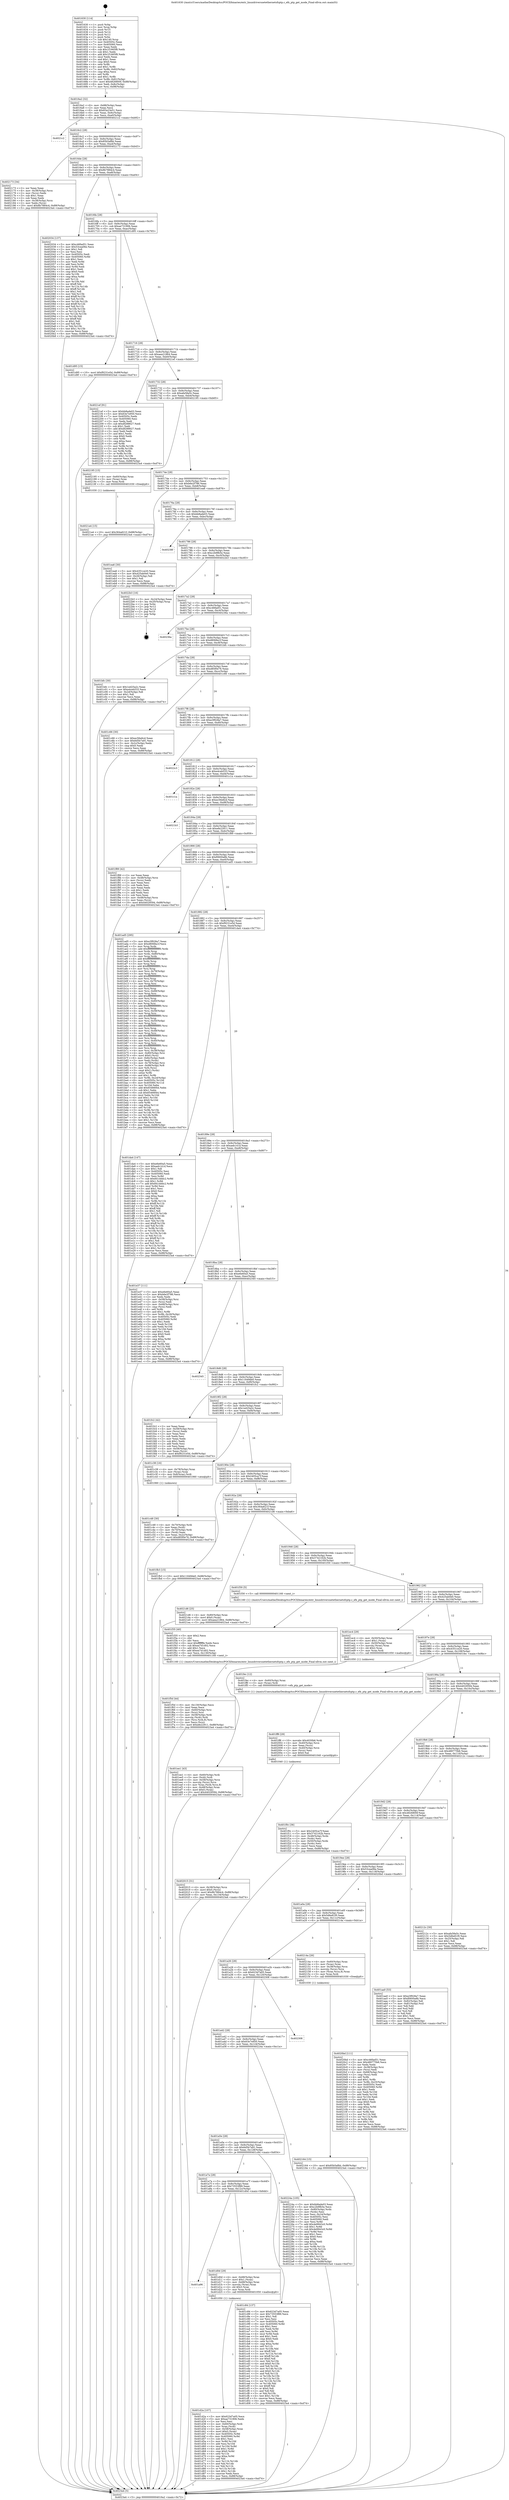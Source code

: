 digraph "0x401630" {
  label = "0x401630 (/mnt/c/Users/mathe/Desktop/tcc/POCII/binaries/extr_linuxdriversnetethernetsfcptp.c_efx_ptp_get_mode_Final-ollvm.out::main(0))"
  labelloc = "t"
  node[shape=record]

  Entry [label="",width=0.3,height=0.3,shape=circle,fillcolor=black,style=filled]
  "0x4016a2" [label="{
     0x4016a2 [32]\l
     | [instrs]\l
     &nbsp;&nbsp;0x4016a2 \<+6\>: mov -0x88(%rbp),%eax\l
     &nbsp;&nbsp;0x4016a8 \<+2\>: mov %eax,%ecx\l
     &nbsp;&nbsp;0x4016aa \<+6\>: sub $0x83a23e51,%ecx\l
     &nbsp;&nbsp;0x4016b0 \<+6\>: mov %eax,-0x9c(%rbp)\l
     &nbsp;&nbsp;0x4016b6 \<+6\>: mov %ecx,-0xa0(%rbp)\l
     &nbsp;&nbsp;0x4016bc \<+6\>: je 00000000004021c2 \<main+0xb92\>\l
  }"]
  "0x4021c2" [label="{
     0x4021c2\l
  }", style=dashed]
  "0x4016c2" [label="{
     0x4016c2 [28]\l
     | [instrs]\l
     &nbsp;&nbsp;0x4016c2 \<+5\>: jmp 00000000004016c7 \<main+0x97\>\l
     &nbsp;&nbsp;0x4016c7 \<+6\>: mov -0x9c(%rbp),%eax\l
     &nbsp;&nbsp;0x4016cd \<+5\>: sub $0x85b5afbb,%eax\l
     &nbsp;&nbsp;0x4016d2 \<+6\>: mov %eax,-0xa4(%rbp)\l
     &nbsp;&nbsp;0x4016d8 \<+6\>: je 0000000000402173 \<main+0xb43\>\l
  }"]
  Exit [label="",width=0.3,height=0.3,shape=circle,fillcolor=black,style=filled,peripheries=2]
  "0x402173" [label="{
     0x402173 [34]\l
     | [instrs]\l
     &nbsp;&nbsp;0x402173 \<+2\>: xor %eax,%eax\l
     &nbsp;&nbsp;0x402175 \<+4\>: mov -0x38(%rbp),%rcx\l
     &nbsp;&nbsp;0x402179 \<+2\>: mov (%rcx),%edx\l
     &nbsp;&nbsp;0x40217b \<+3\>: sub $0x1,%eax\l
     &nbsp;&nbsp;0x40217e \<+2\>: sub %eax,%edx\l
     &nbsp;&nbsp;0x402180 \<+4\>: mov -0x38(%rbp),%rcx\l
     &nbsp;&nbsp;0x402184 \<+2\>: mov %edx,(%rcx)\l
     &nbsp;&nbsp;0x402186 \<+10\>: movl $0x8b7884c4,-0x88(%rbp)\l
     &nbsp;&nbsp;0x402190 \<+5\>: jmp 00000000004023a4 \<main+0xd74\>\l
  }"]
  "0x4016de" [label="{
     0x4016de [28]\l
     | [instrs]\l
     &nbsp;&nbsp;0x4016de \<+5\>: jmp 00000000004016e3 \<main+0xb3\>\l
     &nbsp;&nbsp;0x4016e3 \<+6\>: mov -0x9c(%rbp),%eax\l
     &nbsp;&nbsp;0x4016e9 \<+5\>: sub $0x8b7884c4,%eax\l
     &nbsp;&nbsp;0x4016ee \<+6\>: mov %eax,-0xa8(%rbp)\l
     &nbsp;&nbsp;0x4016f4 \<+6\>: je 0000000000402034 \<main+0xa04\>\l
  }"]
  "0x4021a4" [label="{
     0x4021a4 [15]\l
     | [instrs]\l
     &nbsp;&nbsp;0x4021a4 \<+10\>: movl $0x364a621f,-0x88(%rbp)\l
     &nbsp;&nbsp;0x4021ae \<+5\>: jmp 00000000004023a4 \<main+0xd74\>\l
  }"]
  "0x402034" [label="{
     0x402034 [137]\l
     | [instrs]\l
     &nbsp;&nbsp;0x402034 \<+5\>: mov $0xc46fad51,%eax\l
     &nbsp;&nbsp;0x402039 \<+5\>: mov $0x53cea06e,%ecx\l
     &nbsp;&nbsp;0x40203e \<+2\>: mov $0x1,%dl\l
     &nbsp;&nbsp;0x402040 \<+2\>: xor %esi,%esi\l
     &nbsp;&nbsp;0x402042 \<+7\>: mov 0x40505c,%edi\l
     &nbsp;&nbsp;0x402049 \<+8\>: mov 0x405060,%r8d\l
     &nbsp;&nbsp;0x402051 \<+3\>: sub $0x1,%esi\l
     &nbsp;&nbsp;0x402054 \<+3\>: mov %edi,%r9d\l
     &nbsp;&nbsp;0x402057 \<+3\>: add %esi,%r9d\l
     &nbsp;&nbsp;0x40205a \<+4\>: imul %r9d,%edi\l
     &nbsp;&nbsp;0x40205e \<+3\>: and $0x1,%edi\l
     &nbsp;&nbsp;0x402061 \<+3\>: cmp $0x0,%edi\l
     &nbsp;&nbsp;0x402064 \<+4\>: sete %r10b\l
     &nbsp;&nbsp;0x402068 \<+4\>: cmp $0xa,%r8d\l
     &nbsp;&nbsp;0x40206c \<+4\>: setl %r11b\l
     &nbsp;&nbsp;0x402070 \<+3\>: mov %r10b,%bl\l
     &nbsp;&nbsp;0x402073 \<+3\>: xor $0xff,%bl\l
     &nbsp;&nbsp;0x402076 \<+3\>: mov %r11b,%r14b\l
     &nbsp;&nbsp;0x402079 \<+4\>: xor $0xff,%r14b\l
     &nbsp;&nbsp;0x40207d \<+3\>: xor $0x1,%dl\l
     &nbsp;&nbsp;0x402080 \<+3\>: mov %bl,%r15b\l
     &nbsp;&nbsp;0x402083 \<+4\>: and $0xff,%r15b\l
     &nbsp;&nbsp;0x402087 \<+3\>: and %dl,%r10b\l
     &nbsp;&nbsp;0x40208a \<+3\>: mov %r14b,%r12b\l
     &nbsp;&nbsp;0x40208d \<+4\>: and $0xff,%r12b\l
     &nbsp;&nbsp;0x402091 \<+3\>: and %dl,%r11b\l
     &nbsp;&nbsp;0x402094 \<+3\>: or %r10b,%r15b\l
     &nbsp;&nbsp;0x402097 \<+3\>: or %r11b,%r12b\l
     &nbsp;&nbsp;0x40209a \<+3\>: xor %r12b,%r15b\l
     &nbsp;&nbsp;0x40209d \<+3\>: or %r14b,%bl\l
     &nbsp;&nbsp;0x4020a0 \<+3\>: xor $0xff,%bl\l
     &nbsp;&nbsp;0x4020a3 \<+3\>: or $0x1,%dl\l
     &nbsp;&nbsp;0x4020a6 \<+2\>: and %dl,%bl\l
     &nbsp;&nbsp;0x4020a8 \<+3\>: or %bl,%r15b\l
     &nbsp;&nbsp;0x4020ab \<+4\>: test $0x1,%r15b\l
     &nbsp;&nbsp;0x4020af \<+3\>: cmovne %ecx,%eax\l
     &nbsp;&nbsp;0x4020b2 \<+6\>: mov %eax,-0x88(%rbp)\l
     &nbsp;&nbsp;0x4020b8 \<+5\>: jmp 00000000004023a4 \<main+0xd74\>\l
  }"]
  "0x4016fa" [label="{
     0x4016fa [28]\l
     | [instrs]\l
     &nbsp;&nbsp;0x4016fa \<+5\>: jmp 00000000004016ff \<main+0xcf\>\l
     &nbsp;&nbsp;0x4016ff \<+6\>: mov -0x9c(%rbp),%eax\l
     &nbsp;&nbsp;0x401705 \<+5\>: sub $0xae731906,%eax\l
     &nbsp;&nbsp;0x40170a \<+6\>: mov %eax,-0xac(%rbp)\l
     &nbsp;&nbsp;0x401710 \<+6\>: je 0000000000401d95 \<main+0x765\>\l
  }"]
  "0x402164" [label="{
     0x402164 [15]\l
     | [instrs]\l
     &nbsp;&nbsp;0x402164 \<+10\>: movl $0x85b5afbb,-0x88(%rbp)\l
     &nbsp;&nbsp;0x40216e \<+5\>: jmp 00000000004023a4 \<main+0xd74\>\l
  }"]
  "0x401d95" [label="{
     0x401d95 [15]\l
     | [instrs]\l
     &nbsp;&nbsp;0x401d95 \<+10\>: movl $0xf9231e5d,-0x88(%rbp)\l
     &nbsp;&nbsp;0x401d9f \<+5\>: jmp 00000000004023a4 \<main+0xd74\>\l
  }"]
  "0x401716" [label="{
     0x401716 [28]\l
     | [instrs]\l
     &nbsp;&nbsp;0x401716 \<+5\>: jmp 000000000040171b \<main+0xeb\>\l
     &nbsp;&nbsp;0x40171b \<+6\>: mov -0x9c(%rbp),%eax\l
     &nbsp;&nbsp;0x401721 \<+5\>: sub $0xaea21864,%eax\l
     &nbsp;&nbsp;0x401726 \<+6\>: mov %eax,-0xb0(%rbp)\l
     &nbsp;&nbsp;0x40172c \<+6\>: je 00000000004021ef \<main+0xbbf\>\l
  }"]
  "0x402015" [label="{
     0x402015 [31]\l
     | [instrs]\l
     &nbsp;&nbsp;0x402015 \<+4\>: mov -0x38(%rbp),%rcx\l
     &nbsp;&nbsp;0x402019 \<+6\>: movl $0x0,(%rcx)\l
     &nbsp;&nbsp;0x40201f \<+10\>: movl $0x8b7884c4,-0x88(%rbp)\l
     &nbsp;&nbsp;0x402029 \<+6\>: mov %eax,-0x134(%rbp)\l
     &nbsp;&nbsp;0x40202f \<+5\>: jmp 00000000004023a4 \<main+0xd74\>\l
  }"]
  "0x4021ef" [label="{
     0x4021ef [91]\l
     | [instrs]\l
     &nbsp;&nbsp;0x4021ef \<+5\>: mov $0xbb8ade03,%eax\l
     &nbsp;&nbsp;0x4021f4 \<+5\>: mov $0x63e7e950,%ecx\l
     &nbsp;&nbsp;0x4021f9 \<+7\>: mov 0x40505c,%edx\l
     &nbsp;&nbsp;0x402200 \<+7\>: mov 0x405060,%esi\l
     &nbsp;&nbsp;0x402207 \<+2\>: mov %edx,%edi\l
     &nbsp;&nbsp;0x402209 \<+6\>: sub $0xdf288627,%edi\l
     &nbsp;&nbsp;0x40220f \<+3\>: sub $0x1,%edi\l
     &nbsp;&nbsp;0x402212 \<+6\>: add $0xdf288627,%edi\l
     &nbsp;&nbsp;0x402218 \<+3\>: imul %edi,%edx\l
     &nbsp;&nbsp;0x40221b \<+3\>: and $0x1,%edx\l
     &nbsp;&nbsp;0x40221e \<+3\>: cmp $0x0,%edx\l
     &nbsp;&nbsp;0x402221 \<+4\>: sete %r8b\l
     &nbsp;&nbsp;0x402225 \<+3\>: cmp $0xa,%esi\l
     &nbsp;&nbsp;0x402228 \<+4\>: setl %r9b\l
     &nbsp;&nbsp;0x40222c \<+3\>: mov %r8b,%r10b\l
     &nbsp;&nbsp;0x40222f \<+3\>: and %r9b,%r10b\l
     &nbsp;&nbsp;0x402232 \<+3\>: xor %r9b,%r8b\l
     &nbsp;&nbsp;0x402235 \<+3\>: or %r8b,%r10b\l
     &nbsp;&nbsp;0x402238 \<+4\>: test $0x1,%r10b\l
     &nbsp;&nbsp;0x40223c \<+3\>: cmovne %ecx,%eax\l
     &nbsp;&nbsp;0x40223f \<+6\>: mov %eax,-0x88(%rbp)\l
     &nbsp;&nbsp;0x402245 \<+5\>: jmp 00000000004023a4 \<main+0xd74\>\l
  }"]
  "0x401732" [label="{
     0x401732 [28]\l
     | [instrs]\l
     &nbsp;&nbsp;0x401732 \<+5\>: jmp 0000000000401737 \<main+0x107\>\l
     &nbsp;&nbsp;0x401737 \<+6\>: mov -0x9c(%rbp),%eax\l
     &nbsp;&nbsp;0x40173d \<+5\>: sub $0xafa58a5c,%eax\l
     &nbsp;&nbsp;0x401742 \<+6\>: mov %eax,-0xb4(%rbp)\l
     &nbsp;&nbsp;0x401748 \<+6\>: je 0000000000402195 \<main+0xb65\>\l
  }"]
  "0x401ff8" [label="{
     0x401ff8 [29]\l
     | [instrs]\l
     &nbsp;&nbsp;0x401ff8 \<+10\>: movabs $0x4030b6,%rdi\l
     &nbsp;&nbsp;0x402002 \<+4\>: mov -0x40(%rbp),%rcx\l
     &nbsp;&nbsp;0x402006 \<+2\>: mov %eax,(%rcx)\l
     &nbsp;&nbsp;0x402008 \<+4\>: mov -0x40(%rbp),%rcx\l
     &nbsp;&nbsp;0x40200c \<+2\>: mov (%rcx),%esi\l
     &nbsp;&nbsp;0x40200e \<+2\>: mov $0x0,%al\l
     &nbsp;&nbsp;0x402010 \<+5\>: call 0000000000401040 \<printf@plt\>\l
     | [calls]\l
     &nbsp;&nbsp;0x401040 \{1\} (unknown)\l
  }"]
  "0x402195" [label="{
     0x402195 [15]\l
     | [instrs]\l
     &nbsp;&nbsp;0x402195 \<+4\>: mov -0x60(%rbp),%rax\l
     &nbsp;&nbsp;0x402199 \<+3\>: mov (%rax),%rax\l
     &nbsp;&nbsp;0x40219c \<+3\>: mov %rax,%rdi\l
     &nbsp;&nbsp;0x40219f \<+5\>: call 0000000000401030 \<free@plt\>\l
     | [calls]\l
     &nbsp;&nbsp;0x401030 \{1\} (unknown)\l
  }"]
  "0x40174e" [label="{
     0x40174e [28]\l
     | [instrs]\l
     &nbsp;&nbsp;0x40174e \<+5\>: jmp 0000000000401753 \<main+0x123\>\l
     &nbsp;&nbsp;0x401753 \<+6\>: mov -0x9c(%rbp),%eax\l
     &nbsp;&nbsp;0x401759 \<+5\>: sub $0xb6e2f786,%eax\l
     &nbsp;&nbsp;0x40175e \<+6\>: mov %eax,-0xb8(%rbp)\l
     &nbsp;&nbsp;0x401764 \<+6\>: je 0000000000401ea6 \<main+0x876\>\l
  }"]
  "0x401f5d" [label="{
     0x401f5d [44]\l
     | [instrs]\l
     &nbsp;&nbsp;0x401f5d \<+6\>: mov -0x130(%rbp),%ecx\l
     &nbsp;&nbsp;0x401f63 \<+3\>: imul %eax,%ecx\l
     &nbsp;&nbsp;0x401f66 \<+4\>: mov -0x60(%rbp),%rsi\l
     &nbsp;&nbsp;0x401f6a \<+3\>: mov (%rsi),%rsi\l
     &nbsp;&nbsp;0x401f6d \<+4\>: mov -0x58(%rbp),%rdi\l
     &nbsp;&nbsp;0x401f71 \<+3\>: movslq (%rdi),%rdi\l
     &nbsp;&nbsp;0x401f74 \<+4\>: mov (%rsi,%rdi,8),%rsi\l
     &nbsp;&nbsp;0x401f78 \<+2\>: mov %ecx,(%rsi)\l
     &nbsp;&nbsp;0x401f7a \<+10\>: movl $0xefe22911,-0x88(%rbp)\l
     &nbsp;&nbsp;0x401f84 \<+5\>: jmp 00000000004023a4 \<main+0xd74\>\l
  }"]
  "0x401ea6" [label="{
     0x401ea6 [30]\l
     | [instrs]\l
     &nbsp;&nbsp;0x401ea6 \<+5\>: mov $0x4351ce20,%eax\l
     &nbsp;&nbsp;0x401eab \<+5\>: mov $0x425ab0e0,%ecx\l
     &nbsp;&nbsp;0x401eb0 \<+3\>: mov -0x26(%rbp),%dl\l
     &nbsp;&nbsp;0x401eb3 \<+3\>: test $0x1,%dl\l
     &nbsp;&nbsp;0x401eb6 \<+3\>: cmovne %ecx,%eax\l
     &nbsp;&nbsp;0x401eb9 \<+6\>: mov %eax,-0x88(%rbp)\l
     &nbsp;&nbsp;0x401ebf \<+5\>: jmp 00000000004023a4 \<main+0xd74\>\l
  }"]
  "0x40176a" [label="{
     0x40176a [28]\l
     | [instrs]\l
     &nbsp;&nbsp;0x40176a \<+5\>: jmp 000000000040176f \<main+0x13f\>\l
     &nbsp;&nbsp;0x40176f \<+6\>: mov -0x9c(%rbp),%eax\l
     &nbsp;&nbsp;0x401775 \<+5\>: sub $0xbb8ade03,%eax\l
     &nbsp;&nbsp;0x40177a \<+6\>: mov %eax,-0xbc(%rbp)\l
     &nbsp;&nbsp;0x401780 \<+6\>: je 000000000040238f \<main+0xd5f\>\l
  }"]
  "0x401f35" [label="{
     0x401f35 [40]\l
     | [instrs]\l
     &nbsp;&nbsp;0x401f35 \<+5\>: mov $0x2,%ecx\l
     &nbsp;&nbsp;0x401f3a \<+1\>: cltd\l
     &nbsp;&nbsp;0x401f3b \<+2\>: idiv %ecx\l
     &nbsp;&nbsp;0x401f3d \<+6\>: imul $0xfffffffe,%edx,%ecx\l
     &nbsp;&nbsp;0x401f43 \<+6\>: sub $0xea7d1d02,%ecx\l
     &nbsp;&nbsp;0x401f49 \<+3\>: add $0x1,%ecx\l
     &nbsp;&nbsp;0x401f4c \<+6\>: add $0xea7d1d02,%ecx\l
     &nbsp;&nbsp;0x401f52 \<+6\>: mov %ecx,-0x130(%rbp)\l
     &nbsp;&nbsp;0x401f58 \<+5\>: call 0000000000401160 \<next_i\>\l
     | [calls]\l
     &nbsp;&nbsp;0x401160 \{1\} (/mnt/c/Users/mathe/Desktop/tcc/POCII/binaries/extr_linuxdriversnetethernetsfcptp.c_efx_ptp_get_mode_Final-ollvm.out::next_i)\l
  }"]
  "0x40238f" [label="{
     0x40238f\l
  }", style=dashed]
  "0x401786" [label="{
     0x401786 [28]\l
     | [instrs]\l
     &nbsp;&nbsp;0x401786 \<+5\>: jmp 000000000040178b \<main+0x15b\>\l
     &nbsp;&nbsp;0x40178b \<+6\>: mov -0x9c(%rbp),%eax\l
     &nbsp;&nbsp;0x401791 \<+5\>: sub $0xc2b9fb5e,%eax\l
     &nbsp;&nbsp;0x401796 \<+6\>: mov %eax,-0xc0(%rbp)\l
     &nbsp;&nbsp;0x40179c \<+6\>: je 00000000004022b3 \<main+0xc83\>\l
  }"]
  "0x401ee1" [label="{
     0x401ee1 [43]\l
     | [instrs]\l
     &nbsp;&nbsp;0x401ee1 \<+4\>: mov -0x60(%rbp),%rdi\l
     &nbsp;&nbsp;0x401ee5 \<+3\>: mov (%rdi),%rdi\l
     &nbsp;&nbsp;0x401ee8 \<+4\>: mov -0x58(%rbp),%rcx\l
     &nbsp;&nbsp;0x401eec \<+3\>: movslq (%rcx),%rcx\l
     &nbsp;&nbsp;0x401eef \<+4\>: mov %rax,(%rdi,%rcx,8)\l
     &nbsp;&nbsp;0x401ef3 \<+4\>: mov -0x48(%rbp),%rax\l
     &nbsp;&nbsp;0x401ef7 \<+6\>: movl $0x0,(%rax)\l
     &nbsp;&nbsp;0x401efd \<+10\>: movl $0x44029594,-0x88(%rbp)\l
     &nbsp;&nbsp;0x401f07 \<+5\>: jmp 00000000004023a4 \<main+0xd74\>\l
  }"]
  "0x4022b3" [label="{
     0x4022b3 [16]\l
     | [instrs]\l
     &nbsp;&nbsp;0x4022b3 \<+3\>: mov -0x24(%rbp),%eax\l
     &nbsp;&nbsp;0x4022b6 \<+4\>: lea -0x20(%rbp),%rsp\l
     &nbsp;&nbsp;0x4022ba \<+1\>: pop %rbx\l
     &nbsp;&nbsp;0x4022bb \<+2\>: pop %r12\l
     &nbsp;&nbsp;0x4022bd \<+2\>: pop %r14\l
     &nbsp;&nbsp;0x4022bf \<+2\>: pop %r15\l
     &nbsp;&nbsp;0x4022c1 \<+1\>: pop %rbp\l
     &nbsp;&nbsp;0x4022c2 \<+1\>: ret\l
  }"]
  "0x4017a2" [label="{
     0x4017a2 [28]\l
     | [instrs]\l
     &nbsp;&nbsp;0x4017a2 \<+5\>: jmp 00000000004017a7 \<main+0x177\>\l
     &nbsp;&nbsp;0x4017a7 \<+6\>: mov -0x9c(%rbp),%eax\l
     &nbsp;&nbsp;0x4017ad \<+5\>: sub $0xc46fad51,%eax\l
     &nbsp;&nbsp;0x4017b2 \<+6\>: mov %eax,-0xc4(%rbp)\l
     &nbsp;&nbsp;0x4017b8 \<+6\>: je 000000000040236a \<main+0xd3a\>\l
  }"]
  "0x401d2a" [label="{
     0x401d2a [107]\l
     | [instrs]\l
     &nbsp;&nbsp;0x401d2a \<+5\>: mov $0x623d7a05,%ecx\l
     &nbsp;&nbsp;0x401d2f \<+5\>: mov $0xae731906,%edx\l
     &nbsp;&nbsp;0x401d34 \<+2\>: xor %esi,%esi\l
     &nbsp;&nbsp;0x401d36 \<+4\>: mov -0x60(%rbp),%rdi\l
     &nbsp;&nbsp;0x401d3a \<+3\>: mov %rax,(%rdi)\l
     &nbsp;&nbsp;0x401d3d \<+4\>: mov -0x58(%rbp),%rax\l
     &nbsp;&nbsp;0x401d41 \<+6\>: movl $0x0,(%rax)\l
     &nbsp;&nbsp;0x401d47 \<+8\>: mov 0x40505c,%r8d\l
     &nbsp;&nbsp;0x401d4f \<+8\>: mov 0x405060,%r9d\l
     &nbsp;&nbsp;0x401d57 \<+3\>: sub $0x1,%esi\l
     &nbsp;&nbsp;0x401d5a \<+3\>: mov %r8d,%r10d\l
     &nbsp;&nbsp;0x401d5d \<+3\>: add %esi,%r10d\l
     &nbsp;&nbsp;0x401d60 \<+4\>: imul %r10d,%r8d\l
     &nbsp;&nbsp;0x401d64 \<+4\>: and $0x1,%r8d\l
     &nbsp;&nbsp;0x401d68 \<+4\>: cmp $0x0,%r8d\l
     &nbsp;&nbsp;0x401d6c \<+4\>: sete %r11b\l
     &nbsp;&nbsp;0x401d70 \<+4\>: cmp $0xa,%r9d\l
     &nbsp;&nbsp;0x401d74 \<+3\>: setl %bl\l
     &nbsp;&nbsp;0x401d77 \<+3\>: mov %r11b,%r14b\l
     &nbsp;&nbsp;0x401d7a \<+3\>: and %bl,%r14b\l
     &nbsp;&nbsp;0x401d7d \<+3\>: xor %bl,%r11b\l
     &nbsp;&nbsp;0x401d80 \<+3\>: or %r11b,%r14b\l
     &nbsp;&nbsp;0x401d83 \<+4\>: test $0x1,%r14b\l
     &nbsp;&nbsp;0x401d87 \<+3\>: cmovne %edx,%ecx\l
     &nbsp;&nbsp;0x401d8a \<+6\>: mov %ecx,-0x88(%rbp)\l
     &nbsp;&nbsp;0x401d90 \<+5\>: jmp 00000000004023a4 \<main+0xd74\>\l
  }"]
  "0x40236a" [label="{
     0x40236a\l
  }", style=dashed]
  "0x4017be" [label="{
     0x4017be [28]\l
     | [instrs]\l
     &nbsp;&nbsp;0x4017be \<+5\>: jmp 00000000004017c3 \<main+0x193\>\l
     &nbsp;&nbsp;0x4017c3 \<+6\>: mov -0x9c(%rbp),%eax\l
     &nbsp;&nbsp;0x4017c9 \<+5\>: sub $0xd8068a1f,%eax\l
     &nbsp;&nbsp;0x4017ce \<+6\>: mov %eax,-0xc8(%rbp)\l
     &nbsp;&nbsp;0x4017d4 \<+6\>: je 0000000000401bfc \<main+0x5cc\>\l
  }"]
  "0x401a96" [label="{
     0x401a96\l
  }", style=dashed]
  "0x401bfc" [label="{
     0x401bfc [30]\l
     | [instrs]\l
     &nbsp;&nbsp;0x401bfc \<+5\>: mov $0x1ed25a2c,%eax\l
     &nbsp;&nbsp;0x401c01 \<+5\>: mov $0xe4ceb533,%ecx\l
     &nbsp;&nbsp;0x401c06 \<+3\>: mov -0x2d(%rbp),%dl\l
     &nbsp;&nbsp;0x401c09 \<+3\>: test $0x1,%dl\l
     &nbsp;&nbsp;0x401c0c \<+3\>: cmovne %ecx,%eax\l
     &nbsp;&nbsp;0x401c0f \<+6\>: mov %eax,-0x88(%rbp)\l
     &nbsp;&nbsp;0x401c15 \<+5\>: jmp 00000000004023a4 \<main+0xd74\>\l
  }"]
  "0x4017da" [label="{
     0x4017da [28]\l
     | [instrs]\l
     &nbsp;&nbsp;0x4017da \<+5\>: jmp 00000000004017df \<main+0x1af\>\l
     &nbsp;&nbsp;0x4017df \<+6\>: mov -0x9c(%rbp),%eax\l
     &nbsp;&nbsp;0x4017e5 \<+5\>: sub $0xd85f0e76,%eax\l
     &nbsp;&nbsp;0x4017ea \<+6\>: mov %eax,-0xcc(%rbp)\l
     &nbsp;&nbsp;0x4017f0 \<+6\>: je 0000000000401c66 \<main+0x636\>\l
  }"]
  "0x401d0d" [label="{
     0x401d0d [29]\l
     | [instrs]\l
     &nbsp;&nbsp;0x401d0d \<+4\>: mov -0x68(%rbp),%rax\l
     &nbsp;&nbsp;0x401d11 \<+6\>: movl $0x1,(%rax)\l
     &nbsp;&nbsp;0x401d17 \<+4\>: mov -0x68(%rbp),%rax\l
     &nbsp;&nbsp;0x401d1b \<+3\>: movslq (%rax),%rax\l
     &nbsp;&nbsp;0x401d1e \<+4\>: shl $0x3,%rax\l
     &nbsp;&nbsp;0x401d22 \<+3\>: mov %rax,%rdi\l
     &nbsp;&nbsp;0x401d25 \<+5\>: call 0000000000401050 \<malloc@plt\>\l
     | [calls]\l
     &nbsp;&nbsp;0x401050 \{1\} (unknown)\l
  }"]
  "0x401c66" [label="{
     0x401c66 [30]\l
     | [instrs]\l
     &nbsp;&nbsp;0x401c66 \<+5\>: mov $0xec56e6cd,%eax\l
     &nbsp;&nbsp;0x401c6b \<+5\>: mov $0x6d5b7a91,%ecx\l
     &nbsp;&nbsp;0x401c70 \<+3\>: mov -0x2c(%rbp),%edx\l
     &nbsp;&nbsp;0x401c73 \<+3\>: cmp $0x0,%edx\l
     &nbsp;&nbsp;0x401c76 \<+3\>: cmove %ecx,%eax\l
     &nbsp;&nbsp;0x401c79 \<+6\>: mov %eax,-0x88(%rbp)\l
     &nbsp;&nbsp;0x401c7f \<+5\>: jmp 00000000004023a4 \<main+0xd74\>\l
  }"]
  "0x4017f6" [label="{
     0x4017f6 [28]\l
     | [instrs]\l
     &nbsp;&nbsp;0x4017f6 \<+5\>: jmp 00000000004017fb \<main+0x1cb\>\l
     &nbsp;&nbsp;0x4017fb \<+6\>: mov -0x9c(%rbp),%eax\l
     &nbsp;&nbsp;0x401801 \<+5\>: sub $0xe3f928a7,%eax\l
     &nbsp;&nbsp;0x401806 \<+6\>: mov %eax,-0xd0(%rbp)\l
     &nbsp;&nbsp;0x40180c \<+6\>: je 00000000004022c3 \<main+0xc93\>\l
  }"]
  "0x401a7a" [label="{
     0x401a7a [28]\l
     | [instrs]\l
     &nbsp;&nbsp;0x401a7a \<+5\>: jmp 0000000000401a7f \<main+0x44f\>\l
     &nbsp;&nbsp;0x401a7f \<+6\>: mov -0x9c(%rbp),%eax\l
     &nbsp;&nbsp;0x401a85 \<+5\>: sub $0x73553f89,%eax\l
     &nbsp;&nbsp;0x401a8a \<+6\>: mov %eax,-0x12c(%rbp)\l
     &nbsp;&nbsp;0x401a90 \<+6\>: je 0000000000401d0d \<main+0x6dd\>\l
  }"]
  "0x4022c3" [label="{
     0x4022c3\l
  }", style=dashed]
  "0x401812" [label="{
     0x401812 [28]\l
     | [instrs]\l
     &nbsp;&nbsp;0x401812 \<+5\>: jmp 0000000000401817 \<main+0x1e7\>\l
     &nbsp;&nbsp;0x401817 \<+6\>: mov -0x9c(%rbp),%eax\l
     &nbsp;&nbsp;0x40181d \<+5\>: sub $0xe4ceb533,%eax\l
     &nbsp;&nbsp;0x401822 \<+6\>: mov %eax,-0xd4(%rbp)\l
     &nbsp;&nbsp;0x401828 \<+6\>: je 0000000000401c1a \<main+0x5ea\>\l
  }"]
  "0x401c84" [label="{
     0x401c84 [137]\l
     | [instrs]\l
     &nbsp;&nbsp;0x401c84 \<+5\>: mov $0x623d7a05,%eax\l
     &nbsp;&nbsp;0x401c89 \<+5\>: mov $0x73553f89,%ecx\l
     &nbsp;&nbsp;0x401c8e \<+2\>: mov $0x1,%dl\l
     &nbsp;&nbsp;0x401c90 \<+2\>: xor %esi,%esi\l
     &nbsp;&nbsp;0x401c92 \<+7\>: mov 0x40505c,%edi\l
     &nbsp;&nbsp;0x401c99 \<+8\>: mov 0x405060,%r8d\l
     &nbsp;&nbsp;0x401ca1 \<+3\>: sub $0x1,%esi\l
     &nbsp;&nbsp;0x401ca4 \<+3\>: mov %edi,%r9d\l
     &nbsp;&nbsp;0x401ca7 \<+3\>: add %esi,%r9d\l
     &nbsp;&nbsp;0x401caa \<+4\>: imul %r9d,%edi\l
     &nbsp;&nbsp;0x401cae \<+3\>: and $0x1,%edi\l
     &nbsp;&nbsp;0x401cb1 \<+3\>: cmp $0x0,%edi\l
     &nbsp;&nbsp;0x401cb4 \<+4\>: sete %r10b\l
     &nbsp;&nbsp;0x401cb8 \<+4\>: cmp $0xa,%r8d\l
     &nbsp;&nbsp;0x401cbc \<+4\>: setl %r11b\l
     &nbsp;&nbsp;0x401cc0 \<+3\>: mov %r10b,%bl\l
     &nbsp;&nbsp;0x401cc3 \<+3\>: xor $0xff,%bl\l
     &nbsp;&nbsp;0x401cc6 \<+3\>: mov %r11b,%r14b\l
     &nbsp;&nbsp;0x401cc9 \<+4\>: xor $0xff,%r14b\l
     &nbsp;&nbsp;0x401ccd \<+3\>: xor $0x0,%dl\l
     &nbsp;&nbsp;0x401cd0 \<+3\>: mov %bl,%r15b\l
     &nbsp;&nbsp;0x401cd3 \<+4\>: and $0x0,%r15b\l
     &nbsp;&nbsp;0x401cd7 \<+3\>: and %dl,%r10b\l
     &nbsp;&nbsp;0x401cda \<+3\>: mov %r14b,%r12b\l
     &nbsp;&nbsp;0x401cdd \<+4\>: and $0x0,%r12b\l
     &nbsp;&nbsp;0x401ce1 \<+3\>: and %dl,%r11b\l
     &nbsp;&nbsp;0x401ce4 \<+3\>: or %r10b,%r15b\l
     &nbsp;&nbsp;0x401ce7 \<+3\>: or %r11b,%r12b\l
     &nbsp;&nbsp;0x401cea \<+3\>: xor %r12b,%r15b\l
     &nbsp;&nbsp;0x401ced \<+3\>: or %r14b,%bl\l
     &nbsp;&nbsp;0x401cf0 \<+3\>: xor $0xff,%bl\l
     &nbsp;&nbsp;0x401cf3 \<+3\>: or $0x0,%dl\l
     &nbsp;&nbsp;0x401cf6 \<+2\>: and %dl,%bl\l
     &nbsp;&nbsp;0x401cf8 \<+3\>: or %bl,%r15b\l
     &nbsp;&nbsp;0x401cfb \<+4\>: test $0x1,%r15b\l
     &nbsp;&nbsp;0x401cff \<+3\>: cmovne %ecx,%eax\l
     &nbsp;&nbsp;0x401d02 \<+6\>: mov %eax,-0x88(%rbp)\l
     &nbsp;&nbsp;0x401d08 \<+5\>: jmp 00000000004023a4 \<main+0xd74\>\l
  }"]
  "0x401c1a" [label="{
     0x401c1a\l
  }", style=dashed]
  "0x40182e" [label="{
     0x40182e [28]\l
     | [instrs]\l
     &nbsp;&nbsp;0x40182e \<+5\>: jmp 0000000000401833 \<main+0x203\>\l
     &nbsp;&nbsp;0x401833 \<+6\>: mov -0x9c(%rbp),%eax\l
     &nbsp;&nbsp;0x401839 \<+5\>: sub $0xec56e6cd,%eax\l
     &nbsp;&nbsp;0x40183e \<+6\>: mov %eax,-0xd8(%rbp)\l
     &nbsp;&nbsp;0x401844 \<+6\>: je 00000000004021b3 \<main+0xb83\>\l
  }"]
  "0x401a5e" [label="{
     0x401a5e [28]\l
     | [instrs]\l
     &nbsp;&nbsp;0x401a5e \<+5\>: jmp 0000000000401a63 \<main+0x433\>\l
     &nbsp;&nbsp;0x401a63 \<+6\>: mov -0x9c(%rbp),%eax\l
     &nbsp;&nbsp;0x401a69 \<+5\>: sub $0x6d5b7a91,%eax\l
     &nbsp;&nbsp;0x401a6e \<+6\>: mov %eax,-0x128(%rbp)\l
     &nbsp;&nbsp;0x401a74 \<+6\>: je 0000000000401c84 \<main+0x654\>\l
  }"]
  "0x4021b3" [label="{
     0x4021b3\l
  }", style=dashed]
  "0x40184a" [label="{
     0x40184a [28]\l
     | [instrs]\l
     &nbsp;&nbsp;0x40184a \<+5\>: jmp 000000000040184f \<main+0x21f\>\l
     &nbsp;&nbsp;0x40184f \<+6\>: mov -0x9c(%rbp),%eax\l
     &nbsp;&nbsp;0x401855 \<+5\>: sub $0xefe22911,%eax\l
     &nbsp;&nbsp;0x40185a \<+6\>: mov %eax,-0xdc(%rbp)\l
     &nbsp;&nbsp;0x401860 \<+6\>: je 0000000000401f89 \<main+0x959\>\l
  }"]
  "0x40224a" [label="{
     0x40224a [105]\l
     | [instrs]\l
     &nbsp;&nbsp;0x40224a \<+5\>: mov $0xbb8ade03,%eax\l
     &nbsp;&nbsp;0x40224f \<+5\>: mov $0xc2b9fb5e,%ecx\l
     &nbsp;&nbsp;0x402254 \<+4\>: mov -0x80(%rbp),%rdx\l
     &nbsp;&nbsp;0x402258 \<+2\>: mov (%rdx),%esi\l
     &nbsp;&nbsp;0x40225a \<+3\>: mov %esi,-0x24(%rbp)\l
     &nbsp;&nbsp;0x40225d \<+7\>: mov 0x40505c,%esi\l
     &nbsp;&nbsp;0x402264 \<+7\>: mov 0x405060,%edi\l
     &nbsp;&nbsp;0x40226b \<+3\>: mov %esi,%r8d\l
     &nbsp;&nbsp;0x40226e \<+7\>: add $0x4e9943c0,%r8d\l
     &nbsp;&nbsp;0x402275 \<+4\>: sub $0x1,%r8d\l
     &nbsp;&nbsp;0x402279 \<+7\>: sub $0x4e9943c0,%r8d\l
     &nbsp;&nbsp;0x402280 \<+4\>: imul %r8d,%esi\l
     &nbsp;&nbsp;0x402284 \<+3\>: and $0x1,%esi\l
     &nbsp;&nbsp;0x402287 \<+3\>: cmp $0x0,%esi\l
     &nbsp;&nbsp;0x40228a \<+4\>: sete %r9b\l
     &nbsp;&nbsp;0x40228e \<+3\>: cmp $0xa,%edi\l
     &nbsp;&nbsp;0x402291 \<+4\>: setl %r10b\l
     &nbsp;&nbsp;0x402295 \<+3\>: mov %r9b,%r11b\l
     &nbsp;&nbsp;0x402298 \<+3\>: and %r10b,%r11b\l
     &nbsp;&nbsp;0x40229b \<+3\>: xor %r10b,%r9b\l
     &nbsp;&nbsp;0x40229e \<+3\>: or %r9b,%r11b\l
     &nbsp;&nbsp;0x4022a1 \<+4\>: test $0x1,%r11b\l
     &nbsp;&nbsp;0x4022a5 \<+3\>: cmovne %ecx,%eax\l
     &nbsp;&nbsp;0x4022a8 \<+6\>: mov %eax,-0x88(%rbp)\l
     &nbsp;&nbsp;0x4022ae \<+5\>: jmp 00000000004023a4 \<main+0xd74\>\l
  }"]
  "0x401f89" [label="{
     0x401f89 [42]\l
     | [instrs]\l
     &nbsp;&nbsp;0x401f89 \<+2\>: xor %eax,%eax\l
     &nbsp;&nbsp;0x401f8b \<+4\>: mov -0x48(%rbp),%rcx\l
     &nbsp;&nbsp;0x401f8f \<+2\>: mov (%rcx),%edx\l
     &nbsp;&nbsp;0x401f91 \<+2\>: mov %eax,%esi\l
     &nbsp;&nbsp;0x401f93 \<+2\>: sub %edx,%esi\l
     &nbsp;&nbsp;0x401f95 \<+2\>: mov %eax,%edx\l
     &nbsp;&nbsp;0x401f97 \<+3\>: sub $0x1,%edx\l
     &nbsp;&nbsp;0x401f9a \<+2\>: add %edx,%esi\l
     &nbsp;&nbsp;0x401f9c \<+2\>: sub %esi,%eax\l
     &nbsp;&nbsp;0x401f9e \<+4\>: mov -0x48(%rbp),%rcx\l
     &nbsp;&nbsp;0x401fa2 \<+2\>: mov %eax,(%rcx)\l
     &nbsp;&nbsp;0x401fa4 \<+10\>: movl $0x44029594,-0x88(%rbp)\l
     &nbsp;&nbsp;0x401fae \<+5\>: jmp 00000000004023a4 \<main+0xd74\>\l
  }"]
  "0x401866" [label="{
     0x401866 [28]\l
     | [instrs]\l
     &nbsp;&nbsp;0x401866 \<+5\>: jmp 000000000040186b \<main+0x23b\>\l
     &nbsp;&nbsp;0x40186b \<+6\>: mov -0x9c(%rbp),%eax\l
     &nbsp;&nbsp;0x401871 \<+5\>: sub $0xf0600a8b,%eax\l
     &nbsp;&nbsp;0x401876 \<+6\>: mov %eax,-0xe0(%rbp)\l
     &nbsp;&nbsp;0x40187c \<+6\>: je 0000000000401ad5 \<main+0x4a5\>\l
  }"]
  "0x401a42" [label="{
     0x401a42 [28]\l
     | [instrs]\l
     &nbsp;&nbsp;0x401a42 \<+5\>: jmp 0000000000401a47 \<main+0x417\>\l
     &nbsp;&nbsp;0x401a47 \<+6\>: mov -0x9c(%rbp),%eax\l
     &nbsp;&nbsp;0x401a4d \<+5\>: sub $0x63e7e950,%eax\l
     &nbsp;&nbsp;0x401a52 \<+6\>: mov %eax,-0x124(%rbp)\l
     &nbsp;&nbsp;0x401a58 \<+6\>: je 000000000040224a \<main+0xc1a\>\l
  }"]
  "0x401ad5" [label="{
     0x401ad5 [295]\l
     | [instrs]\l
     &nbsp;&nbsp;0x401ad5 \<+5\>: mov $0xe3f928a7,%eax\l
     &nbsp;&nbsp;0x401ada \<+5\>: mov $0xd8068a1f,%ecx\l
     &nbsp;&nbsp;0x401adf \<+3\>: mov %rsp,%rdx\l
     &nbsp;&nbsp;0x401ae2 \<+4\>: add $0xfffffffffffffff0,%rdx\l
     &nbsp;&nbsp;0x401ae6 \<+3\>: mov %rdx,%rsp\l
     &nbsp;&nbsp;0x401ae9 \<+4\>: mov %rdx,-0x80(%rbp)\l
     &nbsp;&nbsp;0x401aed \<+3\>: mov %rsp,%rdx\l
     &nbsp;&nbsp;0x401af0 \<+4\>: add $0xfffffffffffffff0,%rdx\l
     &nbsp;&nbsp;0x401af4 \<+3\>: mov %rdx,%rsp\l
     &nbsp;&nbsp;0x401af7 \<+3\>: mov %rsp,%rsi\l
     &nbsp;&nbsp;0x401afa \<+4\>: add $0xfffffffffffffff0,%rsi\l
     &nbsp;&nbsp;0x401afe \<+3\>: mov %rsi,%rsp\l
     &nbsp;&nbsp;0x401b01 \<+4\>: mov %rsi,-0x78(%rbp)\l
     &nbsp;&nbsp;0x401b05 \<+3\>: mov %rsp,%rsi\l
     &nbsp;&nbsp;0x401b08 \<+4\>: add $0xfffffffffffffff0,%rsi\l
     &nbsp;&nbsp;0x401b0c \<+3\>: mov %rsi,%rsp\l
     &nbsp;&nbsp;0x401b0f \<+4\>: mov %rsi,-0x70(%rbp)\l
     &nbsp;&nbsp;0x401b13 \<+3\>: mov %rsp,%rsi\l
     &nbsp;&nbsp;0x401b16 \<+4\>: add $0xfffffffffffffff0,%rsi\l
     &nbsp;&nbsp;0x401b1a \<+3\>: mov %rsi,%rsp\l
     &nbsp;&nbsp;0x401b1d \<+4\>: mov %rsi,-0x68(%rbp)\l
     &nbsp;&nbsp;0x401b21 \<+3\>: mov %rsp,%rsi\l
     &nbsp;&nbsp;0x401b24 \<+4\>: add $0xfffffffffffffff0,%rsi\l
     &nbsp;&nbsp;0x401b28 \<+3\>: mov %rsi,%rsp\l
     &nbsp;&nbsp;0x401b2b \<+4\>: mov %rsi,-0x60(%rbp)\l
     &nbsp;&nbsp;0x401b2f \<+3\>: mov %rsp,%rsi\l
     &nbsp;&nbsp;0x401b32 \<+4\>: add $0xfffffffffffffff0,%rsi\l
     &nbsp;&nbsp;0x401b36 \<+3\>: mov %rsi,%rsp\l
     &nbsp;&nbsp;0x401b39 \<+4\>: mov %rsi,-0x58(%rbp)\l
     &nbsp;&nbsp;0x401b3d \<+3\>: mov %rsp,%rsi\l
     &nbsp;&nbsp;0x401b40 \<+4\>: add $0xfffffffffffffff0,%rsi\l
     &nbsp;&nbsp;0x401b44 \<+3\>: mov %rsi,%rsp\l
     &nbsp;&nbsp;0x401b47 \<+4\>: mov %rsi,-0x50(%rbp)\l
     &nbsp;&nbsp;0x401b4b \<+3\>: mov %rsp,%rsi\l
     &nbsp;&nbsp;0x401b4e \<+4\>: add $0xfffffffffffffff0,%rsi\l
     &nbsp;&nbsp;0x401b52 \<+3\>: mov %rsi,%rsp\l
     &nbsp;&nbsp;0x401b55 \<+4\>: mov %rsi,-0x48(%rbp)\l
     &nbsp;&nbsp;0x401b59 \<+3\>: mov %rsp,%rsi\l
     &nbsp;&nbsp;0x401b5c \<+4\>: add $0xfffffffffffffff0,%rsi\l
     &nbsp;&nbsp;0x401b60 \<+3\>: mov %rsi,%rsp\l
     &nbsp;&nbsp;0x401b63 \<+4\>: mov %rsi,-0x40(%rbp)\l
     &nbsp;&nbsp;0x401b67 \<+3\>: mov %rsp,%rsi\l
     &nbsp;&nbsp;0x401b6a \<+4\>: add $0xfffffffffffffff0,%rsi\l
     &nbsp;&nbsp;0x401b6e \<+3\>: mov %rsi,%rsp\l
     &nbsp;&nbsp;0x401b71 \<+4\>: mov %rsi,-0x38(%rbp)\l
     &nbsp;&nbsp;0x401b75 \<+4\>: mov -0x80(%rbp),%rsi\l
     &nbsp;&nbsp;0x401b79 \<+6\>: movl $0x0,(%rsi)\l
     &nbsp;&nbsp;0x401b7f \<+6\>: mov -0x8c(%rbp),%edi\l
     &nbsp;&nbsp;0x401b85 \<+2\>: mov %edi,(%rdx)\l
     &nbsp;&nbsp;0x401b87 \<+4\>: mov -0x78(%rbp),%rsi\l
     &nbsp;&nbsp;0x401b8b \<+7\>: mov -0x98(%rbp),%r8\l
     &nbsp;&nbsp;0x401b92 \<+3\>: mov %r8,(%rsi)\l
     &nbsp;&nbsp;0x401b95 \<+3\>: cmpl $0x2,(%rdx)\l
     &nbsp;&nbsp;0x401b98 \<+4\>: setne %r9b\l
     &nbsp;&nbsp;0x401b9c \<+4\>: and $0x1,%r9b\l
     &nbsp;&nbsp;0x401ba0 \<+4\>: mov %r9b,-0x2d(%rbp)\l
     &nbsp;&nbsp;0x401ba4 \<+8\>: mov 0x40505c,%r10d\l
     &nbsp;&nbsp;0x401bac \<+8\>: mov 0x405060,%r11d\l
     &nbsp;&nbsp;0x401bb4 \<+3\>: mov %r10d,%ebx\l
     &nbsp;&nbsp;0x401bb7 \<+6\>: add $0x65466f44,%ebx\l
     &nbsp;&nbsp;0x401bbd \<+3\>: sub $0x1,%ebx\l
     &nbsp;&nbsp;0x401bc0 \<+6\>: sub $0x65466f44,%ebx\l
     &nbsp;&nbsp;0x401bc6 \<+4\>: imul %ebx,%r10d\l
     &nbsp;&nbsp;0x401bca \<+4\>: and $0x1,%r10d\l
     &nbsp;&nbsp;0x401bce \<+4\>: cmp $0x0,%r10d\l
     &nbsp;&nbsp;0x401bd2 \<+4\>: sete %r9b\l
     &nbsp;&nbsp;0x401bd6 \<+4\>: cmp $0xa,%r11d\l
     &nbsp;&nbsp;0x401bda \<+4\>: setl %r14b\l
     &nbsp;&nbsp;0x401bde \<+3\>: mov %r9b,%r15b\l
     &nbsp;&nbsp;0x401be1 \<+3\>: and %r14b,%r15b\l
     &nbsp;&nbsp;0x401be4 \<+3\>: xor %r14b,%r9b\l
     &nbsp;&nbsp;0x401be7 \<+3\>: or %r9b,%r15b\l
     &nbsp;&nbsp;0x401bea \<+4\>: test $0x1,%r15b\l
     &nbsp;&nbsp;0x401bee \<+3\>: cmovne %ecx,%eax\l
     &nbsp;&nbsp;0x401bf1 \<+6\>: mov %eax,-0x88(%rbp)\l
     &nbsp;&nbsp;0x401bf7 \<+5\>: jmp 00000000004023a4 \<main+0xd74\>\l
  }"]
  "0x401882" [label="{
     0x401882 [28]\l
     | [instrs]\l
     &nbsp;&nbsp;0x401882 \<+5\>: jmp 0000000000401887 \<main+0x257\>\l
     &nbsp;&nbsp;0x401887 \<+6\>: mov -0x9c(%rbp),%eax\l
     &nbsp;&nbsp;0x40188d \<+5\>: sub $0xf9231e5d,%eax\l
     &nbsp;&nbsp;0x401892 \<+6\>: mov %eax,-0xe4(%rbp)\l
     &nbsp;&nbsp;0x401898 \<+6\>: je 0000000000401da4 \<main+0x774\>\l
  }"]
  "0x402308" [label="{
     0x402308\l
  }", style=dashed]
  "0x401da4" [label="{
     0x401da4 [147]\l
     | [instrs]\l
     &nbsp;&nbsp;0x401da4 \<+5\>: mov $0xe6e60a5,%eax\l
     &nbsp;&nbsp;0x401da9 \<+5\>: mov $0xaeb141d,%ecx\l
     &nbsp;&nbsp;0x401dae \<+2\>: mov $0x1,%dl\l
     &nbsp;&nbsp;0x401db0 \<+7\>: mov 0x40505c,%esi\l
     &nbsp;&nbsp;0x401db7 \<+7\>: mov 0x405060,%edi\l
     &nbsp;&nbsp;0x401dbe \<+3\>: mov %esi,%r8d\l
     &nbsp;&nbsp;0x401dc1 \<+7\>: sub $0x841dddc2,%r8d\l
     &nbsp;&nbsp;0x401dc8 \<+4\>: sub $0x1,%r8d\l
     &nbsp;&nbsp;0x401dcc \<+7\>: add $0x841dddc2,%r8d\l
     &nbsp;&nbsp;0x401dd3 \<+4\>: imul %r8d,%esi\l
     &nbsp;&nbsp;0x401dd7 \<+3\>: and $0x1,%esi\l
     &nbsp;&nbsp;0x401dda \<+3\>: cmp $0x0,%esi\l
     &nbsp;&nbsp;0x401ddd \<+4\>: sete %r9b\l
     &nbsp;&nbsp;0x401de1 \<+3\>: cmp $0xa,%edi\l
     &nbsp;&nbsp;0x401de4 \<+4\>: setl %r10b\l
     &nbsp;&nbsp;0x401de8 \<+3\>: mov %r9b,%r11b\l
     &nbsp;&nbsp;0x401deb \<+4\>: xor $0xff,%r11b\l
     &nbsp;&nbsp;0x401def \<+3\>: mov %r10b,%bl\l
     &nbsp;&nbsp;0x401df2 \<+3\>: xor $0xff,%bl\l
     &nbsp;&nbsp;0x401df5 \<+3\>: xor $0x1,%dl\l
     &nbsp;&nbsp;0x401df8 \<+3\>: mov %r11b,%r14b\l
     &nbsp;&nbsp;0x401dfb \<+4\>: and $0xff,%r14b\l
     &nbsp;&nbsp;0x401dff \<+3\>: and %dl,%r9b\l
     &nbsp;&nbsp;0x401e02 \<+3\>: mov %bl,%r15b\l
     &nbsp;&nbsp;0x401e05 \<+4\>: and $0xff,%r15b\l
     &nbsp;&nbsp;0x401e09 \<+3\>: and %dl,%r10b\l
     &nbsp;&nbsp;0x401e0c \<+3\>: or %r9b,%r14b\l
     &nbsp;&nbsp;0x401e0f \<+3\>: or %r10b,%r15b\l
     &nbsp;&nbsp;0x401e12 \<+3\>: xor %r15b,%r14b\l
     &nbsp;&nbsp;0x401e15 \<+3\>: or %bl,%r11b\l
     &nbsp;&nbsp;0x401e18 \<+4\>: xor $0xff,%r11b\l
     &nbsp;&nbsp;0x401e1c \<+3\>: or $0x1,%dl\l
     &nbsp;&nbsp;0x401e1f \<+3\>: and %dl,%r11b\l
     &nbsp;&nbsp;0x401e22 \<+3\>: or %r11b,%r14b\l
     &nbsp;&nbsp;0x401e25 \<+4\>: test $0x1,%r14b\l
     &nbsp;&nbsp;0x401e29 \<+3\>: cmovne %ecx,%eax\l
     &nbsp;&nbsp;0x401e2c \<+6\>: mov %eax,-0x88(%rbp)\l
     &nbsp;&nbsp;0x401e32 \<+5\>: jmp 00000000004023a4 \<main+0xd74\>\l
  }"]
  "0x40189e" [label="{
     0x40189e [28]\l
     | [instrs]\l
     &nbsp;&nbsp;0x40189e \<+5\>: jmp 00000000004018a3 \<main+0x273\>\l
     &nbsp;&nbsp;0x4018a3 \<+6\>: mov -0x9c(%rbp),%eax\l
     &nbsp;&nbsp;0x4018a9 \<+5\>: sub $0xaeb141d,%eax\l
     &nbsp;&nbsp;0x4018ae \<+6\>: mov %eax,-0xe8(%rbp)\l
     &nbsp;&nbsp;0x4018b4 \<+6\>: je 0000000000401e37 \<main+0x807\>\l
  }"]
  "0x401a26" [label="{
     0x401a26 [28]\l
     | [instrs]\l
     &nbsp;&nbsp;0x401a26 \<+5\>: jmp 0000000000401a2b \<main+0x3fb\>\l
     &nbsp;&nbsp;0x401a2b \<+6\>: mov -0x9c(%rbp),%eax\l
     &nbsp;&nbsp;0x401a31 \<+5\>: sub $0x623d7a05,%eax\l
     &nbsp;&nbsp;0x401a36 \<+6\>: mov %eax,-0x120(%rbp)\l
     &nbsp;&nbsp;0x401a3c \<+6\>: je 0000000000402308 \<main+0xcd8\>\l
  }"]
  "0x401e37" [label="{
     0x401e37 [111]\l
     | [instrs]\l
     &nbsp;&nbsp;0x401e37 \<+5\>: mov $0xe6e60a5,%eax\l
     &nbsp;&nbsp;0x401e3c \<+5\>: mov $0xb6e2f786,%ecx\l
     &nbsp;&nbsp;0x401e41 \<+2\>: xor %edx,%edx\l
     &nbsp;&nbsp;0x401e43 \<+4\>: mov -0x58(%rbp),%rsi\l
     &nbsp;&nbsp;0x401e47 \<+2\>: mov (%rsi),%edi\l
     &nbsp;&nbsp;0x401e49 \<+4\>: mov -0x68(%rbp),%rsi\l
     &nbsp;&nbsp;0x401e4d \<+2\>: cmp (%rsi),%edi\l
     &nbsp;&nbsp;0x401e4f \<+4\>: setl %r8b\l
     &nbsp;&nbsp;0x401e53 \<+4\>: and $0x1,%r8b\l
     &nbsp;&nbsp;0x401e57 \<+4\>: mov %r8b,-0x26(%rbp)\l
     &nbsp;&nbsp;0x401e5b \<+7\>: mov 0x40505c,%edi\l
     &nbsp;&nbsp;0x401e62 \<+8\>: mov 0x405060,%r9d\l
     &nbsp;&nbsp;0x401e6a \<+3\>: sub $0x1,%edx\l
     &nbsp;&nbsp;0x401e6d \<+3\>: mov %edi,%r10d\l
     &nbsp;&nbsp;0x401e70 \<+3\>: add %edx,%r10d\l
     &nbsp;&nbsp;0x401e73 \<+4\>: imul %r10d,%edi\l
     &nbsp;&nbsp;0x401e77 \<+3\>: and $0x1,%edi\l
     &nbsp;&nbsp;0x401e7a \<+3\>: cmp $0x0,%edi\l
     &nbsp;&nbsp;0x401e7d \<+4\>: sete %r8b\l
     &nbsp;&nbsp;0x401e81 \<+4\>: cmp $0xa,%r9d\l
     &nbsp;&nbsp;0x401e85 \<+4\>: setl %r11b\l
     &nbsp;&nbsp;0x401e89 \<+3\>: mov %r8b,%bl\l
     &nbsp;&nbsp;0x401e8c \<+3\>: and %r11b,%bl\l
     &nbsp;&nbsp;0x401e8f \<+3\>: xor %r11b,%r8b\l
     &nbsp;&nbsp;0x401e92 \<+3\>: or %r8b,%bl\l
     &nbsp;&nbsp;0x401e95 \<+3\>: test $0x1,%bl\l
     &nbsp;&nbsp;0x401e98 \<+3\>: cmovne %ecx,%eax\l
     &nbsp;&nbsp;0x401e9b \<+6\>: mov %eax,-0x88(%rbp)\l
     &nbsp;&nbsp;0x401ea1 \<+5\>: jmp 00000000004023a4 \<main+0xd74\>\l
  }"]
  "0x4018ba" [label="{
     0x4018ba [28]\l
     | [instrs]\l
     &nbsp;&nbsp;0x4018ba \<+5\>: jmp 00000000004018bf \<main+0x28f\>\l
     &nbsp;&nbsp;0x4018bf \<+6\>: mov -0x9c(%rbp),%eax\l
     &nbsp;&nbsp;0x4018c5 \<+5\>: sub $0xe6e60a5,%eax\l
     &nbsp;&nbsp;0x4018ca \<+6\>: mov %eax,-0xec(%rbp)\l
     &nbsp;&nbsp;0x4018d0 \<+6\>: je 0000000000402345 \<main+0xd15\>\l
  }"]
  "0x40214a" [label="{
     0x40214a [26]\l
     | [instrs]\l
     &nbsp;&nbsp;0x40214a \<+4\>: mov -0x60(%rbp),%rax\l
     &nbsp;&nbsp;0x40214e \<+3\>: mov (%rax),%rax\l
     &nbsp;&nbsp;0x402151 \<+4\>: mov -0x38(%rbp),%rcx\l
     &nbsp;&nbsp;0x402155 \<+3\>: movslq (%rcx),%rcx\l
     &nbsp;&nbsp;0x402158 \<+4\>: mov (%rax,%rcx,8),%rax\l
     &nbsp;&nbsp;0x40215c \<+3\>: mov %rax,%rdi\l
     &nbsp;&nbsp;0x40215f \<+5\>: call 0000000000401030 \<free@plt\>\l
     | [calls]\l
     &nbsp;&nbsp;0x401030 \{1\} (unknown)\l
  }"]
  "0x402345" [label="{
     0x402345\l
  }", style=dashed]
  "0x4018d6" [label="{
     0x4018d6 [28]\l
     | [instrs]\l
     &nbsp;&nbsp;0x4018d6 \<+5\>: jmp 00000000004018db \<main+0x2ab\>\l
     &nbsp;&nbsp;0x4018db \<+6\>: mov -0x9c(%rbp),%eax\l
     &nbsp;&nbsp;0x4018e1 \<+5\>: sub $0x11649de0,%eax\l
     &nbsp;&nbsp;0x4018e6 \<+6\>: mov %eax,-0xf0(%rbp)\l
     &nbsp;&nbsp;0x4018ec \<+6\>: je 0000000000401fc2 \<main+0x992\>\l
  }"]
  "0x401a0a" [label="{
     0x401a0a [28]\l
     | [instrs]\l
     &nbsp;&nbsp;0x401a0a \<+5\>: jmp 0000000000401a0f \<main+0x3df\>\l
     &nbsp;&nbsp;0x401a0f \<+6\>: mov -0x9c(%rbp),%eax\l
     &nbsp;&nbsp;0x401a15 \<+5\>: sub $0x5d6e81f0,%eax\l
     &nbsp;&nbsp;0x401a1a \<+6\>: mov %eax,-0x11c(%rbp)\l
     &nbsp;&nbsp;0x401a20 \<+6\>: je 000000000040214a \<main+0xb1a\>\l
  }"]
  "0x401fc2" [label="{
     0x401fc2 [42]\l
     | [instrs]\l
     &nbsp;&nbsp;0x401fc2 \<+2\>: xor %eax,%eax\l
     &nbsp;&nbsp;0x401fc4 \<+4\>: mov -0x58(%rbp),%rcx\l
     &nbsp;&nbsp;0x401fc8 \<+2\>: mov (%rcx),%edx\l
     &nbsp;&nbsp;0x401fca \<+2\>: mov %eax,%esi\l
     &nbsp;&nbsp;0x401fcc \<+2\>: sub %edx,%esi\l
     &nbsp;&nbsp;0x401fce \<+2\>: mov %eax,%edx\l
     &nbsp;&nbsp;0x401fd0 \<+3\>: sub $0x1,%edx\l
     &nbsp;&nbsp;0x401fd3 \<+2\>: add %edx,%esi\l
     &nbsp;&nbsp;0x401fd5 \<+2\>: sub %esi,%eax\l
     &nbsp;&nbsp;0x401fd7 \<+4\>: mov -0x58(%rbp),%rcx\l
     &nbsp;&nbsp;0x401fdb \<+2\>: mov %eax,(%rcx)\l
     &nbsp;&nbsp;0x401fdd \<+10\>: movl $0xf9231e5d,-0x88(%rbp)\l
     &nbsp;&nbsp;0x401fe7 \<+5\>: jmp 00000000004023a4 \<main+0xd74\>\l
  }"]
  "0x4018f2" [label="{
     0x4018f2 [28]\l
     | [instrs]\l
     &nbsp;&nbsp;0x4018f2 \<+5\>: jmp 00000000004018f7 \<main+0x2c7\>\l
     &nbsp;&nbsp;0x4018f7 \<+6\>: mov -0x9c(%rbp),%eax\l
     &nbsp;&nbsp;0x4018fd \<+5\>: sub $0x1ed25a2c,%eax\l
     &nbsp;&nbsp;0x401902 \<+6\>: mov %eax,-0xf4(%rbp)\l
     &nbsp;&nbsp;0x401908 \<+6\>: je 0000000000401c38 \<main+0x608\>\l
  }"]
  "0x4020bd" [label="{
     0x4020bd [111]\l
     | [instrs]\l
     &nbsp;&nbsp;0x4020bd \<+5\>: mov $0xc46fad51,%eax\l
     &nbsp;&nbsp;0x4020c2 \<+5\>: mov $0x480775b6,%ecx\l
     &nbsp;&nbsp;0x4020c7 \<+2\>: xor %edx,%edx\l
     &nbsp;&nbsp;0x4020c9 \<+4\>: mov -0x38(%rbp),%rsi\l
     &nbsp;&nbsp;0x4020cd \<+2\>: mov (%rsi),%edi\l
     &nbsp;&nbsp;0x4020cf \<+4\>: mov -0x68(%rbp),%rsi\l
     &nbsp;&nbsp;0x4020d3 \<+2\>: cmp (%rsi),%edi\l
     &nbsp;&nbsp;0x4020d5 \<+4\>: setl %r8b\l
     &nbsp;&nbsp;0x4020d9 \<+4\>: and $0x1,%r8b\l
     &nbsp;&nbsp;0x4020dd \<+4\>: mov %r8b,-0x25(%rbp)\l
     &nbsp;&nbsp;0x4020e1 \<+7\>: mov 0x40505c,%edi\l
     &nbsp;&nbsp;0x4020e8 \<+8\>: mov 0x405060,%r9d\l
     &nbsp;&nbsp;0x4020f0 \<+3\>: sub $0x1,%edx\l
     &nbsp;&nbsp;0x4020f3 \<+3\>: mov %edi,%r10d\l
     &nbsp;&nbsp;0x4020f6 \<+3\>: add %edx,%r10d\l
     &nbsp;&nbsp;0x4020f9 \<+4\>: imul %r10d,%edi\l
     &nbsp;&nbsp;0x4020fd \<+3\>: and $0x1,%edi\l
     &nbsp;&nbsp;0x402100 \<+3\>: cmp $0x0,%edi\l
     &nbsp;&nbsp;0x402103 \<+4\>: sete %r8b\l
     &nbsp;&nbsp;0x402107 \<+4\>: cmp $0xa,%r9d\l
     &nbsp;&nbsp;0x40210b \<+4\>: setl %r11b\l
     &nbsp;&nbsp;0x40210f \<+3\>: mov %r8b,%bl\l
     &nbsp;&nbsp;0x402112 \<+3\>: and %r11b,%bl\l
     &nbsp;&nbsp;0x402115 \<+3\>: xor %r11b,%r8b\l
     &nbsp;&nbsp;0x402118 \<+3\>: or %r8b,%bl\l
     &nbsp;&nbsp;0x40211b \<+3\>: test $0x1,%bl\l
     &nbsp;&nbsp;0x40211e \<+3\>: cmovne %ecx,%eax\l
     &nbsp;&nbsp;0x402121 \<+6\>: mov %eax,-0x88(%rbp)\l
     &nbsp;&nbsp;0x402127 \<+5\>: jmp 00000000004023a4 \<main+0xd74\>\l
  }"]
  "0x401c38" [label="{
     0x401c38 [16]\l
     | [instrs]\l
     &nbsp;&nbsp;0x401c38 \<+4\>: mov -0x78(%rbp),%rax\l
     &nbsp;&nbsp;0x401c3c \<+3\>: mov (%rax),%rax\l
     &nbsp;&nbsp;0x401c3f \<+4\>: mov 0x8(%rax),%rdi\l
     &nbsp;&nbsp;0x401c43 \<+5\>: call 0000000000401060 \<atoi@plt\>\l
     | [calls]\l
     &nbsp;&nbsp;0x401060 \{1\} (unknown)\l
  }"]
  "0x40190e" [label="{
     0x40190e [28]\l
     | [instrs]\l
     &nbsp;&nbsp;0x40190e \<+5\>: jmp 0000000000401913 \<main+0x2e3\>\l
     &nbsp;&nbsp;0x401913 \<+6\>: mov -0x9c(%rbp),%eax\l
     &nbsp;&nbsp;0x401919 \<+5\>: sub $0x2405ca7f,%eax\l
     &nbsp;&nbsp;0x40191e \<+6\>: mov %eax,-0xf8(%rbp)\l
     &nbsp;&nbsp;0x401924 \<+6\>: je 0000000000401fb3 \<main+0x983\>\l
  }"]
  "0x401c48" [label="{
     0x401c48 [30]\l
     | [instrs]\l
     &nbsp;&nbsp;0x401c48 \<+4\>: mov -0x70(%rbp),%rdi\l
     &nbsp;&nbsp;0x401c4c \<+2\>: mov %eax,(%rdi)\l
     &nbsp;&nbsp;0x401c4e \<+4\>: mov -0x70(%rbp),%rdi\l
     &nbsp;&nbsp;0x401c52 \<+2\>: mov (%rdi),%eax\l
     &nbsp;&nbsp;0x401c54 \<+3\>: mov %eax,-0x2c(%rbp)\l
     &nbsp;&nbsp;0x401c57 \<+10\>: movl $0xd85f0e76,-0x88(%rbp)\l
     &nbsp;&nbsp;0x401c61 \<+5\>: jmp 00000000004023a4 \<main+0xd74\>\l
  }"]
  "0x401fb3" [label="{
     0x401fb3 [15]\l
     | [instrs]\l
     &nbsp;&nbsp;0x401fb3 \<+10\>: movl $0x11649de0,-0x88(%rbp)\l
     &nbsp;&nbsp;0x401fbd \<+5\>: jmp 00000000004023a4 \<main+0xd74\>\l
  }"]
  "0x40192a" [label="{
     0x40192a [28]\l
     | [instrs]\l
     &nbsp;&nbsp;0x40192a \<+5\>: jmp 000000000040192f \<main+0x2ff\>\l
     &nbsp;&nbsp;0x40192f \<+6\>: mov -0x9c(%rbp),%eax\l
     &nbsp;&nbsp;0x401935 \<+5\>: sub $0x364a621f,%eax\l
     &nbsp;&nbsp;0x40193a \<+6\>: mov %eax,-0xfc(%rbp)\l
     &nbsp;&nbsp;0x401940 \<+6\>: je 00000000004021d6 \<main+0xba6\>\l
  }"]
  "0x401630" [label="{
     0x401630 [114]\l
     | [instrs]\l
     &nbsp;&nbsp;0x401630 \<+1\>: push %rbp\l
     &nbsp;&nbsp;0x401631 \<+3\>: mov %rsp,%rbp\l
     &nbsp;&nbsp;0x401634 \<+2\>: push %r15\l
     &nbsp;&nbsp;0x401636 \<+2\>: push %r14\l
     &nbsp;&nbsp;0x401638 \<+2\>: push %r12\l
     &nbsp;&nbsp;0x40163a \<+1\>: push %rbx\l
     &nbsp;&nbsp;0x40163b \<+7\>: sub $0x140,%rsp\l
     &nbsp;&nbsp;0x401642 \<+7\>: mov 0x40505c,%eax\l
     &nbsp;&nbsp;0x401649 \<+7\>: mov 0x405060,%ecx\l
     &nbsp;&nbsp;0x401650 \<+2\>: mov %eax,%edx\l
     &nbsp;&nbsp;0x401652 \<+6\>: sub $0x1f1665f8,%edx\l
     &nbsp;&nbsp;0x401658 \<+3\>: sub $0x1,%edx\l
     &nbsp;&nbsp;0x40165b \<+6\>: add $0x1f1665f8,%edx\l
     &nbsp;&nbsp;0x401661 \<+3\>: imul %edx,%eax\l
     &nbsp;&nbsp;0x401664 \<+3\>: and $0x1,%eax\l
     &nbsp;&nbsp;0x401667 \<+3\>: cmp $0x0,%eax\l
     &nbsp;&nbsp;0x40166a \<+4\>: sete %r8b\l
     &nbsp;&nbsp;0x40166e \<+4\>: and $0x1,%r8b\l
     &nbsp;&nbsp;0x401672 \<+7\>: mov %r8b,-0x82(%rbp)\l
     &nbsp;&nbsp;0x401679 \<+3\>: cmp $0xa,%ecx\l
     &nbsp;&nbsp;0x40167c \<+4\>: setl %r8b\l
     &nbsp;&nbsp;0x401680 \<+4\>: and $0x1,%r8b\l
     &nbsp;&nbsp;0x401684 \<+7\>: mov %r8b,-0x81(%rbp)\l
     &nbsp;&nbsp;0x40168b \<+10\>: movl $0x4826800f,-0x88(%rbp)\l
     &nbsp;&nbsp;0x401695 \<+6\>: mov %edi,-0x8c(%rbp)\l
     &nbsp;&nbsp;0x40169b \<+7\>: mov %rsi,-0x98(%rbp)\l
  }"]
  "0x4021d6" [label="{
     0x4021d6 [25]\l
     | [instrs]\l
     &nbsp;&nbsp;0x4021d6 \<+4\>: mov -0x80(%rbp),%rax\l
     &nbsp;&nbsp;0x4021da \<+6\>: movl $0x0,(%rax)\l
     &nbsp;&nbsp;0x4021e0 \<+10\>: movl $0xaea21864,-0x88(%rbp)\l
     &nbsp;&nbsp;0x4021ea \<+5\>: jmp 00000000004023a4 \<main+0xd74\>\l
  }"]
  "0x401946" [label="{
     0x401946 [28]\l
     | [instrs]\l
     &nbsp;&nbsp;0x401946 \<+5\>: jmp 000000000040194b \<main+0x31b\>\l
     &nbsp;&nbsp;0x40194b \<+6\>: mov -0x9c(%rbp),%eax\l
     &nbsp;&nbsp;0x401951 \<+5\>: sub $0x3742162b,%eax\l
     &nbsp;&nbsp;0x401956 \<+6\>: mov %eax,-0x100(%rbp)\l
     &nbsp;&nbsp;0x40195c \<+6\>: je 0000000000401f30 \<main+0x900\>\l
  }"]
  "0x4023a4" [label="{
     0x4023a4 [5]\l
     | [instrs]\l
     &nbsp;&nbsp;0x4023a4 \<+5\>: jmp 00000000004016a2 \<main+0x72\>\l
  }"]
  "0x401f30" [label="{
     0x401f30 [5]\l
     | [instrs]\l
     &nbsp;&nbsp;0x401f30 \<+5\>: call 0000000000401160 \<next_i\>\l
     | [calls]\l
     &nbsp;&nbsp;0x401160 \{1\} (/mnt/c/Users/mathe/Desktop/tcc/POCII/binaries/extr_linuxdriversnetethernetsfcptp.c_efx_ptp_get_mode_Final-ollvm.out::next_i)\l
  }"]
  "0x401962" [label="{
     0x401962 [28]\l
     | [instrs]\l
     &nbsp;&nbsp;0x401962 \<+5\>: jmp 0000000000401967 \<main+0x337\>\l
     &nbsp;&nbsp;0x401967 \<+6\>: mov -0x9c(%rbp),%eax\l
     &nbsp;&nbsp;0x40196d \<+5\>: sub $0x425ab0e0,%eax\l
     &nbsp;&nbsp;0x401972 \<+6\>: mov %eax,-0x104(%rbp)\l
     &nbsp;&nbsp;0x401978 \<+6\>: je 0000000000401ec4 \<main+0x894\>\l
  }"]
  "0x4019ee" [label="{
     0x4019ee [28]\l
     | [instrs]\l
     &nbsp;&nbsp;0x4019ee \<+5\>: jmp 00000000004019f3 \<main+0x3c3\>\l
     &nbsp;&nbsp;0x4019f3 \<+6\>: mov -0x9c(%rbp),%eax\l
     &nbsp;&nbsp;0x4019f9 \<+5\>: sub $0x53cea06e,%eax\l
     &nbsp;&nbsp;0x4019fe \<+6\>: mov %eax,-0x118(%rbp)\l
     &nbsp;&nbsp;0x401a04 \<+6\>: je 00000000004020bd \<main+0xa8d\>\l
  }"]
  "0x401ec4" [label="{
     0x401ec4 [29]\l
     | [instrs]\l
     &nbsp;&nbsp;0x401ec4 \<+4\>: mov -0x50(%rbp),%rax\l
     &nbsp;&nbsp;0x401ec8 \<+6\>: movl $0x1,(%rax)\l
     &nbsp;&nbsp;0x401ece \<+4\>: mov -0x50(%rbp),%rax\l
     &nbsp;&nbsp;0x401ed2 \<+3\>: movslq (%rax),%rax\l
     &nbsp;&nbsp;0x401ed5 \<+4\>: shl $0x2,%rax\l
     &nbsp;&nbsp;0x401ed9 \<+3\>: mov %rax,%rdi\l
     &nbsp;&nbsp;0x401edc \<+5\>: call 0000000000401050 \<malloc@plt\>\l
     | [calls]\l
     &nbsp;&nbsp;0x401050 \{1\} (unknown)\l
  }"]
  "0x40197e" [label="{
     0x40197e [28]\l
     | [instrs]\l
     &nbsp;&nbsp;0x40197e \<+5\>: jmp 0000000000401983 \<main+0x353\>\l
     &nbsp;&nbsp;0x401983 \<+6\>: mov -0x9c(%rbp),%eax\l
     &nbsp;&nbsp;0x401989 \<+5\>: sub $0x4351ce20,%eax\l
     &nbsp;&nbsp;0x40198e \<+6\>: mov %eax,-0x108(%rbp)\l
     &nbsp;&nbsp;0x401994 \<+6\>: je 0000000000401fec \<main+0x9bc\>\l
  }"]
  "0x401aa0" [label="{
     0x401aa0 [53]\l
     | [instrs]\l
     &nbsp;&nbsp;0x401aa0 \<+5\>: mov $0xe3f928a7,%eax\l
     &nbsp;&nbsp;0x401aa5 \<+5\>: mov $0xf0600a8b,%ecx\l
     &nbsp;&nbsp;0x401aaa \<+6\>: mov -0x82(%rbp),%dl\l
     &nbsp;&nbsp;0x401ab0 \<+7\>: mov -0x81(%rbp),%sil\l
     &nbsp;&nbsp;0x401ab7 \<+3\>: mov %dl,%dil\l
     &nbsp;&nbsp;0x401aba \<+3\>: and %sil,%dil\l
     &nbsp;&nbsp;0x401abd \<+3\>: xor %sil,%dl\l
     &nbsp;&nbsp;0x401ac0 \<+3\>: or %dl,%dil\l
     &nbsp;&nbsp;0x401ac3 \<+4\>: test $0x1,%dil\l
     &nbsp;&nbsp;0x401ac7 \<+3\>: cmovne %ecx,%eax\l
     &nbsp;&nbsp;0x401aca \<+6\>: mov %eax,-0x88(%rbp)\l
     &nbsp;&nbsp;0x401ad0 \<+5\>: jmp 00000000004023a4 \<main+0xd74\>\l
  }"]
  "0x401fec" [label="{
     0x401fec [12]\l
     | [instrs]\l
     &nbsp;&nbsp;0x401fec \<+4\>: mov -0x60(%rbp),%rax\l
     &nbsp;&nbsp;0x401ff0 \<+3\>: mov (%rax),%rdi\l
     &nbsp;&nbsp;0x401ff3 \<+5\>: call 0000000000401610 \<efx_ptp_get_mode\>\l
     | [calls]\l
     &nbsp;&nbsp;0x401610 \{1\} (/mnt/c/Users/mathe/Desktop/tcc/POCII/binaries/extr_linuxdriversnetethernetsfcptp.c_efx_ptp_get_mode_Final-ollvm.out::efx_ptp_get_mode)\l
  }"]
  "0x40199a" [label="{
     0x40199a [28]\l
     | [instrs]\l
     &nbsp;&nbsp;0x40199a \<+5\>: jmp 000000000040199f \<main+0x36f\>\l
     &nbsp;&nbsp;0x40199f \<+6\>: mov -0x9c(%rbp),%eax\l
     &nbsp;&nbsp;0x4019a5 \<+5\>: sub $0x44029594,%eax\l
     &nbsp;&nbsp;0x4019aa \<+6\>: mov %eax,-0x10c(%rbp)\l
     &nbsp;&nbsp;0x4019b0 \<+6\>: je 0000000000401f0c \<main+0x8dc\>\l
  }"]
  "0x4019d2" [label="{
     0x4019d2 [28]\l
     | [instrs]\l
     &nbsp;&nbsp;0x4019d2 \<+5\>: jmp 00000000004019d7 \<main+0x3a7\>\l
     &nbsp;&nbsp;0x4019d7 \<+6\>: mov -0x9c(%rbp),%eax\l
     &nbsp;&nbsp;0x4019dd \<+5\>: sub $0x4826800f,%eax\l
     &nbsp;&nbsp;0x4019e2 \<+6\>: mov %eax,-0x114(%rbp)\l
     &nbsp;&nbsp;0x4019e8 \<+6\>: je 0000000000401aa0 \<main+0x470\>\l
  }"]
  "0x401f0c" [label="{
     0x401f0c [36]\l
     | [instrs]\l
     &nbsp;&nbsp;0x401f0c \<+5\>: mov $0x2405ca7f,%eax\l
     &nbsp;&nbsp;0x401f11 \<+5\>: mov $0x3742162b,%ecx\l
     &nbsp;&nbsp;0x401f16 \<+4\>: mov -0x48(%rbp),%rdx\l
     &nbsp;&nbsp;0x401f1a \<+2\>: mov (%rdx),%esi\l
     &nbsp;&nbsp;0x401f1c \<+4\>: mov -0x50(%rbp),%rdx\l
     &nbsp;&nbsp;0x401f20 \<+2\>: cmp (%rdx),%esi\l
     &nbsp;&nbsp;0x401f22 \<+3\>: cmovl %ecx,%eax\l
     &nbsp;&nbsp;0x401f25 \<+6\>: mov %eax,-0x88(%rbp)\l
     &nbsp;&nbsp;0x401f2b \<+5\>: jmp 00000000004023a4 \<main+0xd74\>\l
  }"]
  "0x4019b6" [label="{
     0x4019b6 [28]\l
     | [instrs]\l
     &nbsp;&nbsp;0x4019b6 \<+5\>: jmp 00000000004019bb \<main+0x38b\>\l
     &nbsp;&nbsp;0x4019bb \<+6\>: mov -0x9c(%rbp),%eax\l
     &nbsp;&nbsp;0x4019c1 \<+5\>: sub $0x480775b6,%eax\l
     &nbsp;&nbsp;0x4019c6 \<+6\>: mov %eax,-0x110(%rbp)\l
     &nbsp;&nbsp;0x4019cc \<+6\>: je 000000000040212c \<main+0xafc\>\l
  }"]
  "0x40212c" [label="{
     0x40212c [30]\l
     | [instrs]\l
     &nbsp;&nbsp;0x40212c \<+5\>: mov $0xafa58a5c,%eax\l
     &nbsp;&nbsp;0x402131 \<+5\>: mov $0x5d6e81f0,%ecx\l
     &nbsp;&nbsp;0x402136 \<+3\>: mov -0x25(%rbp),%dl\l
     &nbsp;&nbsp;0x402139 \<+3\>: test $0x1,%dl\l
     &nbsp;&nbsp;0x40213c \<+3\>: cmovne %ecx,%eax\l
     &nbsp;&nbsp;0x40213f \<+6\>: mov %eax,-0x88(%rbp)\l
     &nbsp;&nbsp;0x402145 \<+5\>: jmp 00000000004023a4 \<main+0xd74\>\l
  }"]
  Entry -> "0x401630" [label=" 1"]
  "0x4016a2" -> "0x4021c2" [label=" 0"]
  "0x4016a2" -> "0x4016c2" [label=" 35"]
  "0x4022b3" -> Exit [label=" 1"]
  "0x4016c2" -> "0x402173" [label=" 1"]
  "0x4016c2" -> "0x4016de" [label=" 34"]
  "0x40224a" -> "0x4023a4" [label=" 1"]
  "0x4016de" -> "0x402034" [label=" 2"]
  "0x4016de" -> "0x4016fa" [label=" 32"]
  "0x4021ef" -> "0x4023a4" [label=" 1"]
  "0x4016fa" -> "0x401d95" [label=" 1"]
  "0x4016fa" -> "0x401716" [label=" 31"]
  "0x4021d6" -> "0x4023a4" [label=" 1"]
  "0x401716" -> "0x4021ef" [label=" 1"]
  "0x401716" -> "0x401732" [label=" 30"]
  "0x4021a4" -> "0x4023a4" [label=" 1"]
  "0x401732" -> "0x402195" [label=" 1"]
  "0x401732" -> "0x40174e" [label=" 29"]
  "0x402195" -> "0x4021a4" [label=" 1"]
  "0x40174e" -> "0x401ea6" [label=" 2"]
  "0x40174e" -> "0x40176a" [label=" 27"]
  "0x402173" -> "0x4023a4" [label=" 1"]
  "0x40176a" -> "0x40238f" [label=" 0"]
  "0x40176a" -> "0x401786" [label=" 27"]
  "0x402164" -> "0x4023a4" [label=" 1"]
  "0x401786" -> "0x4022b3" [label=" 1"]
  "0x401786" -> "0x4017a2" [label=" 26"]
  "0x40214a" -> "0x402164" [label=" 1"]
  "0x4017a2" -> "0x40236a" [label=" 0"]
  "0x4017a2" -> "0x4017be" [label=" 26"]
  "0x40212c" -> "0x4023a4" [label=" 2"]
  "0x4017be" -> "0x401bfc" [label=" 1"]
  "0x4017be" -> "0x4017da" [label=" 25"]
  "0x4020bd" -> "0x4023a4" [label=" 2"]
  "0x4017da" -> "0x401c66" [label=" 1"]
  "0x4017da" -> "0x4017f6" [label=" 24"]
  "0x402034" -> "0x4023a4" [label=" 2"]
  "0x4017f6" -> "0x4022c3" [label=" 0"]
  "0x4017f6" -> "0x401812" [label=" 24"]
  "0x401ff8" -> "0x402015" [label=" 1"]
  "0x401812" -> "0x401c1a" [label=" 0"]
  "0x401812" -> "0x40182e" [label=" 24"]
  "0x401fec" -> "0x401ff8" [label=" 1"]
  "0x40182e" -> "0x4021b3" [label=" 0"]
  "0x40182e" -> "0x40184a" [label=" 24"]
  "0x401fb3" -> "0x4023a4" [label=" 1"]
  "0x40184a" -> "0x401f89" [label=" 1"]
  "0x40184a" -> "0x401866" [label=" 23"]
  "0x401f89" -> "0x4023a4" [label=" 1"]
  "0x401866" -> "0x401ad5" [label=" 1"]
  "0x401866" -> "0x401882" [label=" 22"]
  "0x401f35" -> "0x401f5d" [label=" 1"]
  "0x401882" -> "0x401da4" [label=" 2"]
  "0x401882" -> "0x40189e" [label=" 20"]
  "0x401f30" -> "0x401f35" [label=" 1"]
  "0x40189e" -> "0x401e37" [label=" 2"]
  "0x40189e" -> "0x4018ba" [label=" 18"]
  "0x401ee1" -> "0x4023a4" [label=" 1"]
  "0x4018ba" -> "0x402345" [label=" 0"]
  "0x4018ba" -> "0x4018d6" [label=" 18"]
  "0x401ec4" -> "0x401ee1" [label=" 1"]
  "0x4018d6" -> "0x401fc2" [label=" 1"]
  "0x4018d6" -> "0x4018f2" [label=" 17"]
  "0x401e37" -> "0x4023a4" [label=" 2"]
  "0x4018f2" -> "0x401c38" [label=" 1"]
  "0x4018f2" -> "0x40190e" [label=" 16"]
  "0x401da4" -> "0x4023a4" [label=" 2"]
  "0x40190e" -> "0x401fb3" [label=" 1"]
  "0x40190e" -> "0x40192a" [label=" 15"]
  "0x401d2a" -> "0x4023a4" [label=" 1"]
  "0x40192a" -> "0x4021d6" [label=" 1"]
  "0x40192a" -> "0x401946" [label=" 14"]
  "0x401a7a" -> "0x401a96" [label=" 0"]
  "0x401946" -> "0x401f30" [label=" 1"]
  "0x401946" -> "0x401962" [label=" 13"]
  "0x401a7a" -> "0x401d0d" [label=" 1"]
  "0x401962" -> "0x401ec4" [label=" 1"]
  "0x401962" -> "0x40197e" [label=" 12"]
  "0x402015" -> "0x4023a4" [label=" 1"]
  "0x40197e" -> "0x401fec" [label=" 1"]
  "0x40197e" -> "0x40199a" [label=" 11"]
  "0x401c84" -> "0x4023a4" [label=" 1"]
  "0x40199a" -> "0x401f0c" [label=" 2"]
  "0x40199a" -> "0x4019b6" [label=" 9"]
  "0x401a5e" -> "0x401c84" [label=" 1"]
  "0x4019b6" -> "0x40212c" [label=" 2"]
  "0x4019b6" -> "0x4019d2" [label=" 7"]
  "0x401a5e" -> "0x401a7a" [label=" 1"]
  "0x4019d2" -> "0x401aa0" [label=" 1"]
  "0x4019d2" -> "0x4019ee" [label=" 6"]
  "0x401aa0" -> "0x4023a4" [label=" 1"]
  "0x401630" -> "0x4016a2" [label=" 1"]
  "0x4023a4" -> "0x4016a2" [label=" 34"]
  "0x401d0d" -> "0x401d2a" [label=" 1"]
  "0x401ad5" -> "0x4023a4" [label=" 1"]
  "0x401bfc" -> "0x4023a4" [label=" 1"]
  "0x401c38" -> "0x401c48" [label=" 1"]
  "0x401c48" -> "0x4023a4" [label=" 1"]
  "0x401c66" -> "0x4023a4" [label=" 1"]
  "0x401d95" -> "0x4023a4" [label=" 1"]
  "0x4019ee" -> "0x4020bd" [label=" 2"]
  "0x4019ee" -> "0x401a0a" [label=" 4"]
  "0x401ea6" -> "0x4023a4" [label=" 2"]
  "0x401a0a" -> "0x40214a" [label=" 1"]
  "0x401a0a" -> "0x401a26" [label=" 3"]
  "0x401f0c" -> "0x4023a4" [label=" 2"]
  "0x401a26" -> "0x402308" [label=" 0"]
  "0x401a26" -> "0x401a42" [label=" 3"]
  "0x401f5d" -> "0x4023a4" [label=" 1"]
  "0x401a42" -> "0x40224a" [label=" 1"]
  "0x401a42" -> "0x401a5e" [label=" 2"]
  "0x401fc2" -> "0x4023a4" [label=" 1"]
}
